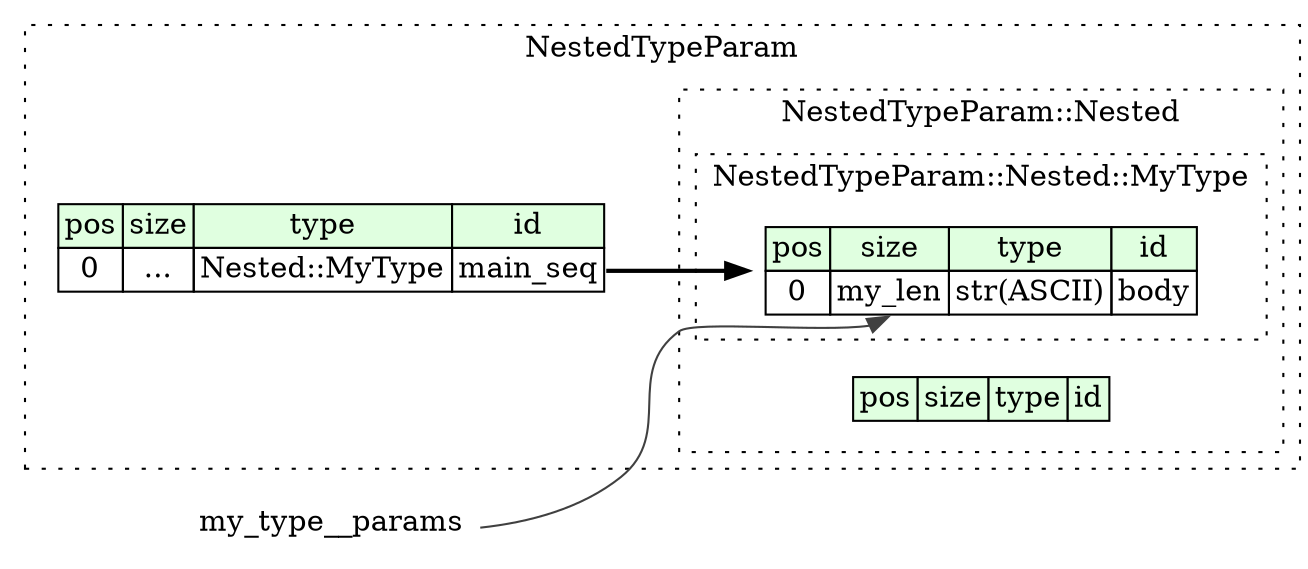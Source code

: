 digraph {
	rankdir=LR;
	node [shape=plaintext];
	subgraph cluster__nested_type_param {
		label="NestedTypeParam";
		graph[style=dotted];

		nested_type_param__seq [label=<<TABLE BORDER="0" CELLBORDER="1" CELLSPACING="0">
			<TR><TD BGCOLOR="#E0FFE0">pos</TD><TD BGCOLOR="#E0FFE0">size</TD><TD BGCOLOR="#E0FFE0">type</TD><TD BGCOLOR="#E0FFE0">id</TD></TR>
			<TR><TD PORT="main_seq_pos">0</TD><TD PORT="main_seq_size">...</TD><TD>Nested::MyType</TD><TD PORT="main_seq_type">main_seq</TD></TR>
		</TABLE>>];
		subgraph cluster__nested {
			label="NestedTypeParam::Nested";
			graph[style=dotted];

			nested__seq [label=<<TABLE BORDER="0" CELLBORDER="1" CELLSPACING="0">
				<TR><TD BGCOLOR="#E0FFE0">pos</TD><TD BGCOLOR="#E0FFE0">size</TD><TD BGCOLOR="#E0FFE0">type</TD><TD BGCOLOR="#E0FFE0">id</TD></TR>
			</TABLE>>];
			subgraph cluster__my_type {
				label="NestedTypeParam::Nested::MyType";
				graph[style=dotted];

				my_type__seq [label=<<TABLE BORDER="0" CELLBORDER="1" CELLSPACING="0">
					<TR><TD BGCOLOR="#E0FFE0">pos</TD><TD BGCOLOR="#E0FFE0">size</TD><TD BGCOLOR="#E0FFE0">type</TD><TD BGCOLOR="#E0FFE0">id</TD></TR>
					<TR><TD PORT="body_pos">0</TD><TD PORT="body_size">my_len</TD><TD>str(ASCII)</TD><TD PORT="body_type">body</TD></TR>
				</TABLE>>];
			}
		}
	}
	nested_type_param__seq:main_seq_type -> my_type__seq [style=bold];
	my_type__params:my_len_type -> my_type__seq:body_size [color="#404040"];
}
